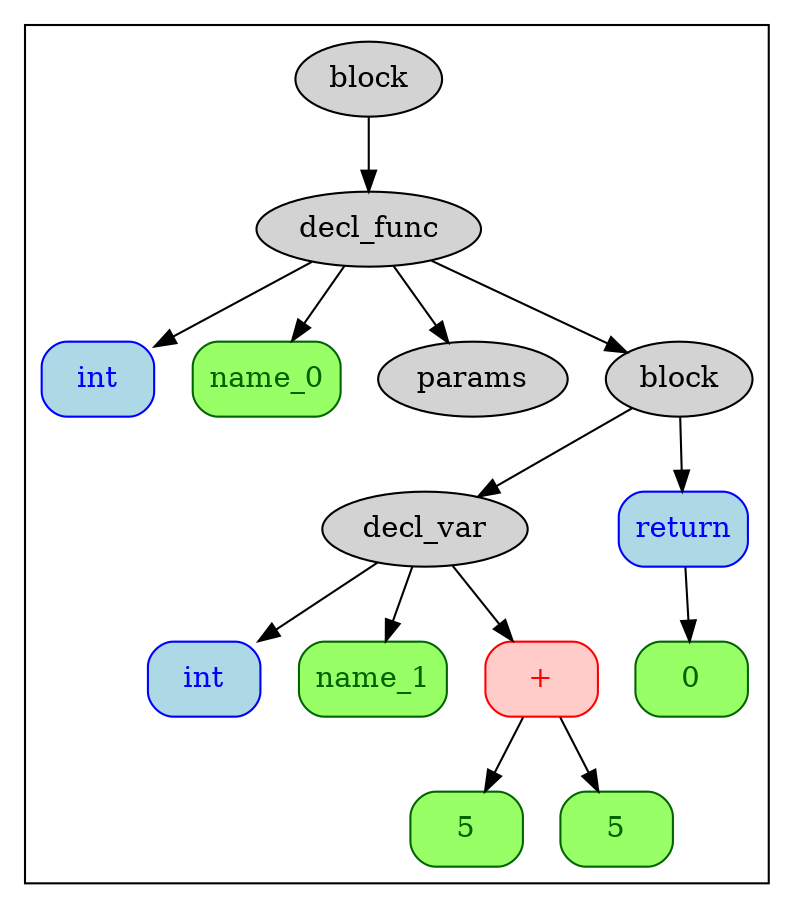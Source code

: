 digraph Hello
{
subgraph Cluster0
{
node [shape="ellipse"];
node [style="rounded, filled"];
node [fontcolor="black"];
node [color="black"];
node [fillcolor="lightgrey"];
Node0 [label="block"];
node [shape="ellipse"];
node [style="rounded, filled"];
node [fontcolor="black"];
node [color="black"];
node [fillcolor="lightgrey"];
Node1 [label="decl_func"];
Node0 -> Node1 [label=""];
node [shape="box"];
node [style="rounded, filled"];
node [fontcolor="blue"];
node [color="blue"];
node [fillcolor="lightblue"];
Node2 [label="int"];
Node1 -> Node2 [label=""];
node [shape="box"];
node [style="rounded, filled"];
node [fontcolor="darkgreen"];
node [color="darkgreen"];
node [fillcolor="#98FF66"];
Node3 [label="name_0"];
Node1 -> Node3 [label=""];
node [shape="ellipse"];
node [style="rounded, filled"];
node [fontcolor="black"];
node [color="black"];
node [fillcolor="lightgrey"];
Node4 [label="params"];
Node1 -> Node4 [label=""];
node [shape="ellipse"];
node [style="rounded, filled"];
node [fontcolor="black"];
node [color="black"];
node [fillcolor="lightgrey"];
Node5 [label="block"];
Node1 -> Node5 [label=""];
node [shape="ellipse"];
node [style="rounded, filled"];
node [fontcolor="black"];
node [color="black"];
node [fillcolor="lightgrey"];
Node6 [label="decl_var"];
Node5 -> Node6 [label=""];
node [shape="box"];
node [style="rounded, filled"];
node [fontcolor="blue"];
node [color="blue"];
node [fillcolor="lightblue"];
Node7 [label="int"];
Node6 -> Node7 [label=""];
node [shape="box"];
node [style="rounded, filled"];
node [fontcolor="darkgreen"];
node [color="darkgreen"];
node [fillcolor="#98FF66"];
Node8 [label="name_1"];
Node6 -> Node8 [label=""];
node [shape="box"];
node [style="rounded, filled"];
node [fontcolor="red"];
node [color="red"];
node [fillcolor="#FFCCC9"];
Node9 [label="+"];
Node6 -> Node9 [label=""];
node [shape="box"];
node [style="rounded, filled"];
node [fontcolor="darkgreen"];
node [color="darkgreen"];
node [fillcolor="#98FF66"];
Node10 [label="5"];
Node9 -> Node10 [label=""];
node [shape="box"];
node [style="rounded, filled"];
node [fontcolor="darkgreen"];
node [color="darkgreen"];
node [fillcolor="#98FF66"];
Node11 [label="5"];
Node9 -> Node11 [label=""];
node [shape="box"];
node [style="rounded, filled"];
node [fontcolor="blue"];
node [color="blue"];
node [fillcolor="lightblue"];
Node12 [label="return"];
Node5 -> Node12 [label=""];
node [shape="box"];
node [style="rounded, filled"];
node [fontcolor="darkgreen"];
node [color="darkgreen"];
node [fillcolor="#98FF66"];
Node13 [label="0"];
Node12 -> Node13 [label=""];
}
}

/* Build with Dotter */
